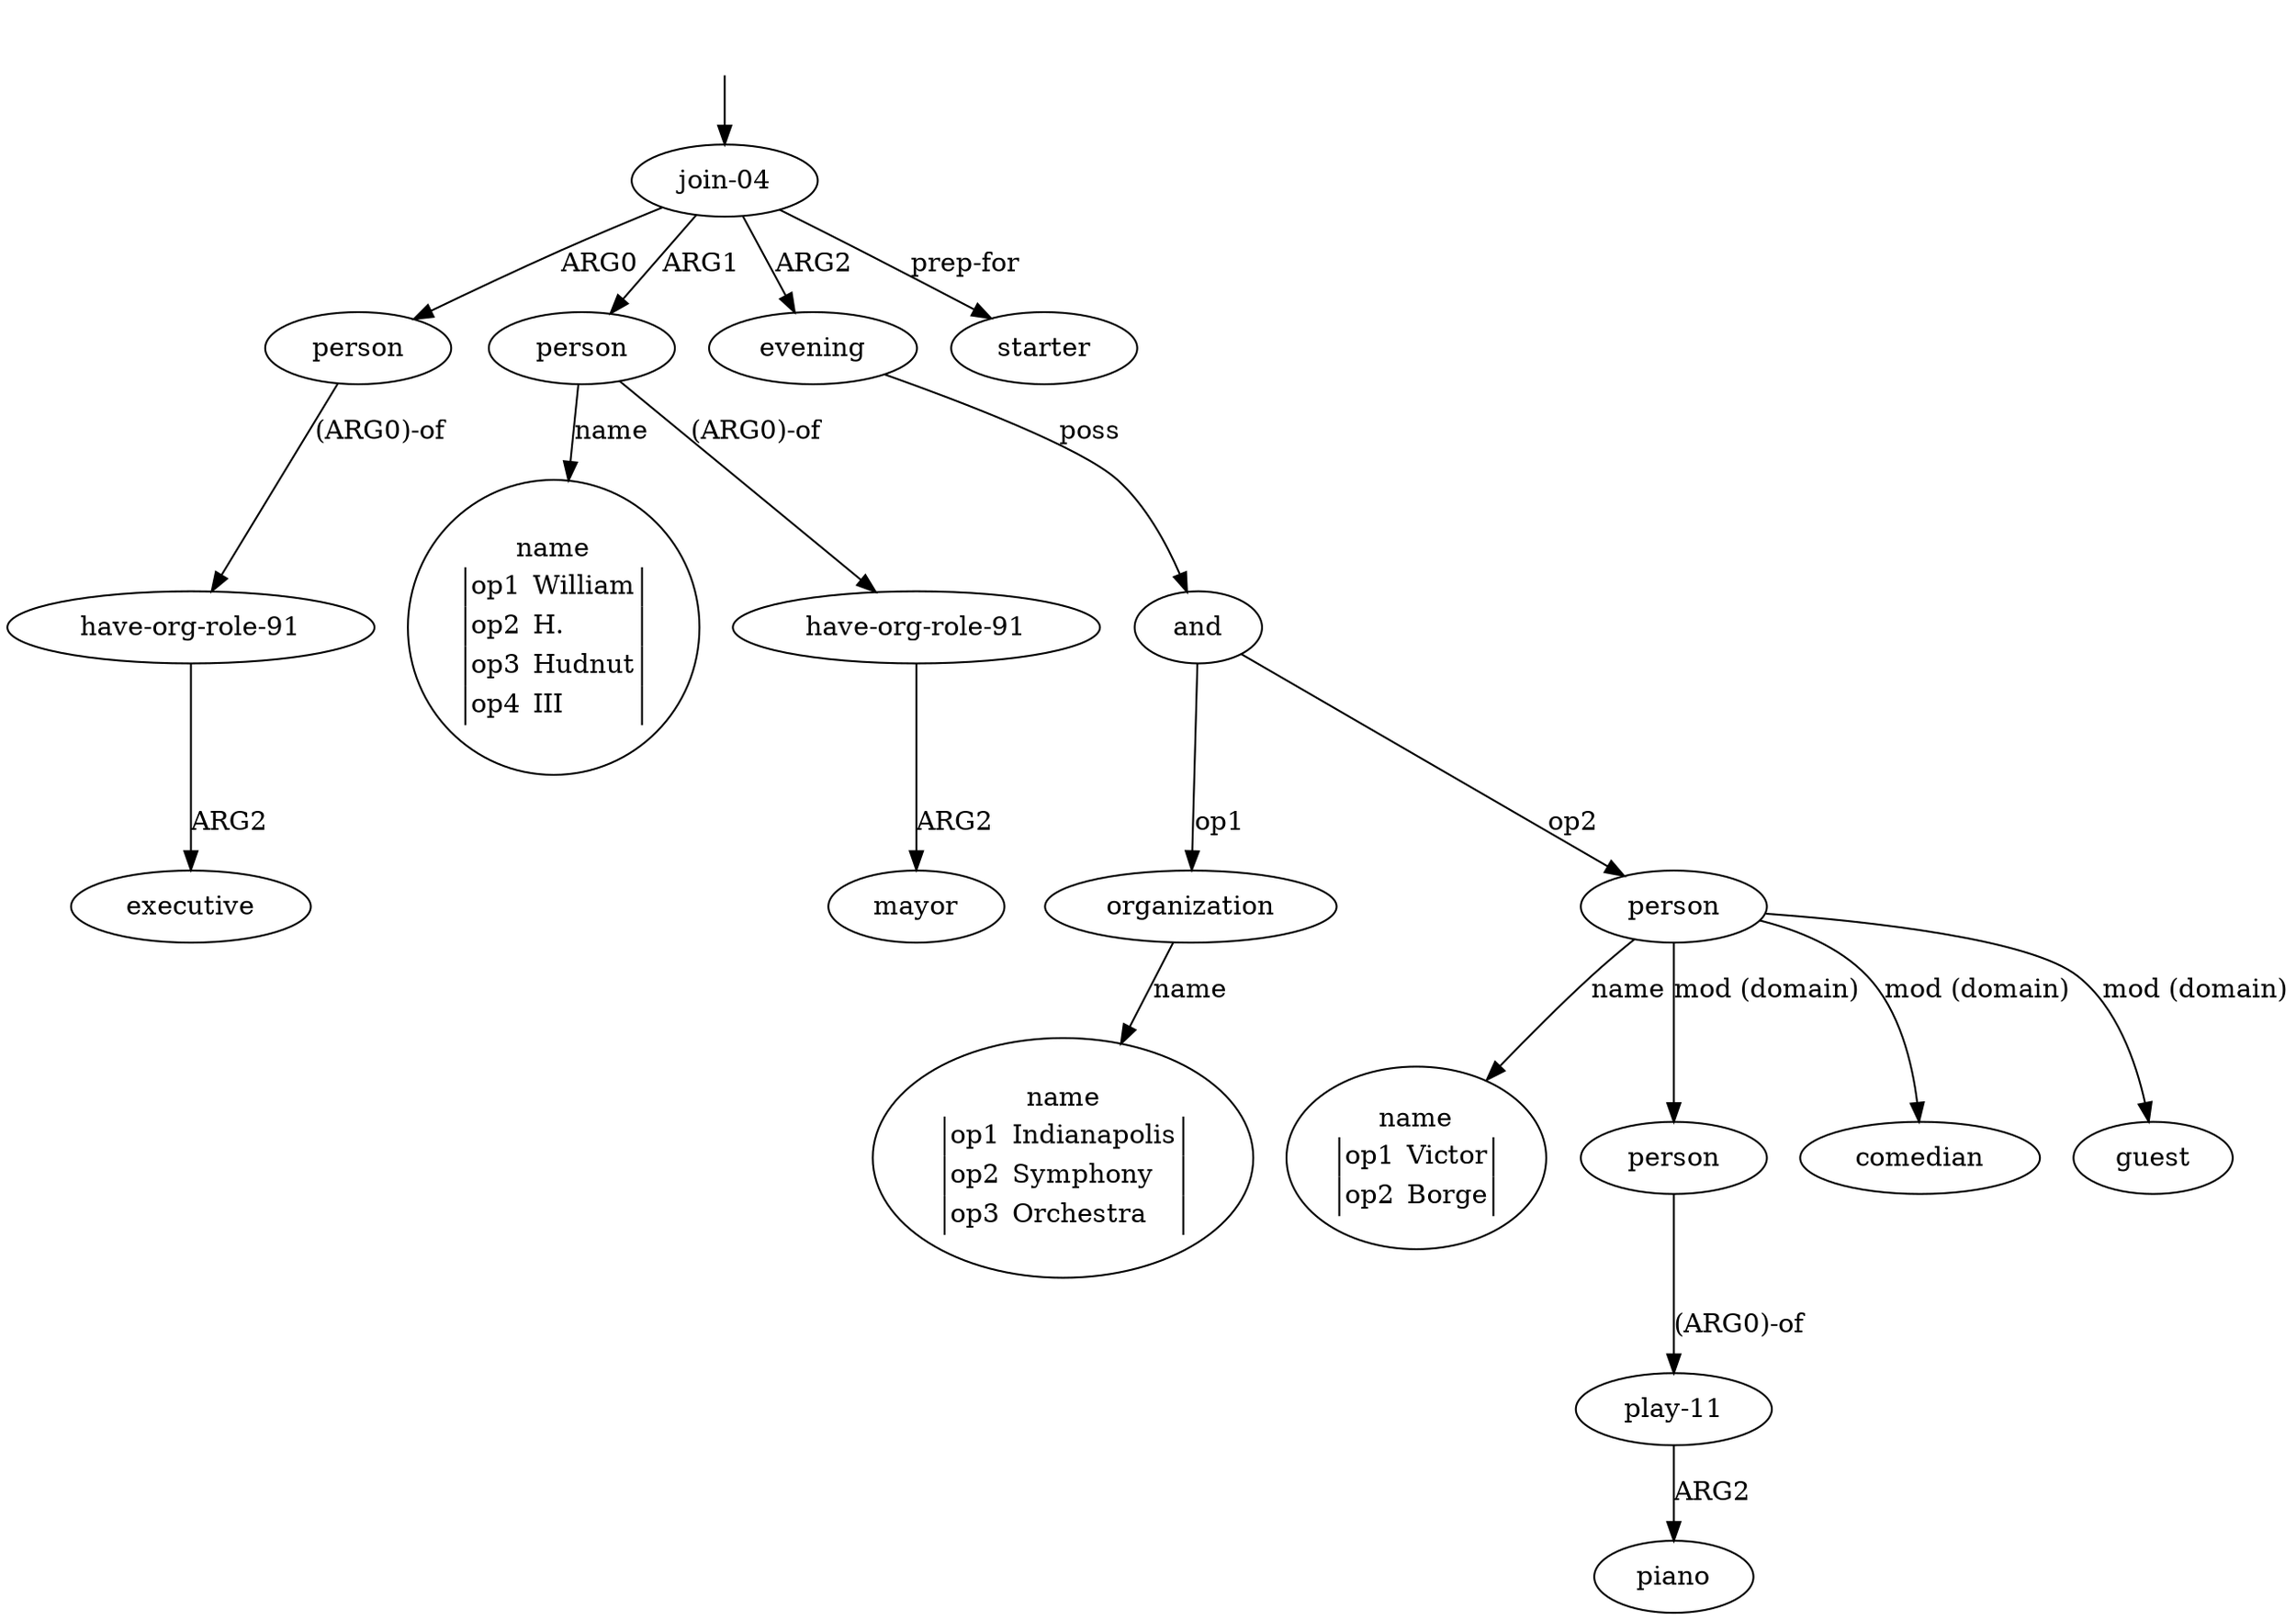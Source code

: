 digraph "20010007" {
  top [ style=invis ];
  top -> 0;
  0 [ label=<<table align="center" border="0" cellspacing="0"><tr><td colspan="2">join-04</td></tr></table>> ];
  1 [ label=<<table align="center" border="0" cellspacing="0"><tr><td colspan="2">person</td></tr></table>> ];
  2 [ label=<<table align="center" border="0" cellspacing="0"><tr><td colspan="2">have-org-role-91</td></tr></table>> ];
  3 [ label=<<table align="center" border="0" cellspacing="0"><tr><td colspan="2">executive</td></tr></table>> ];
  4 [ label=<<table align="center" border="0" cellspacing="0"><tr><td colspan="2">person</td></tr></table>> ];
  5 [ label=<<table align="center" border="0" cellspacing="0"><tr><td colspan="2">name</td></tr><tr><td sides="l" border="1" align="left">op1</td><td sides="r" border="1" align="left">William</td></tr><tr><td sides="l" border="1" align="left">op2</td><td sides="r" border="1" align="left">H.</td></tr><tr><td sides="l" border="1" align="left">op3</td><td sides="r" border="1" align="left">Hudnut</td></tr><tr><td sides="l" border="1" align="left">op4</td><td sides="r" border="1" align="left">III</td></tr></table>> ];
  6 [ label=<<table align="center" border="0" cellspacing="0"><tr><td colspan="2">have-org-role-91</td></tr></table>> ];
  7 [ label=<<table align="center" border="0" cellspacing="0"><tr><td colspan="2">mayor</td></tr></table>> ];
  8 [ label=<<table align="center" border="0" cellspacing="0"><tr><td colspan="2">evening</td></tr></table>> ];
  9 [ label=<<table align="center" border="0" cellspacing="0"><tr><td colspan="2">and</td></tr></table>> ];
  10 [ label=<<table align="center" border="0" cellspacing="0"><tr><td colspan="2">organization</td></tr></table>> ];
  11 [ label=<<table align="center" border="0" cellspacing="0"><tr><td colspan="2">name</td></tr><tr><td sides="l" border="1" align="left">op1</td><td sides="r" border="1" align="left">Indianapolis</td></tr><tr><td sides="l" border="1" align="left">op2</td><td sides="r" border="1" align="left">Symphony</td></tr><tr><td sides="l" border="1" align="left">op3</td><td sides="r" border="1" align="left">Orchestra</td></tr></table>> ];
  12 [ label=<<table align="center" border="0" cellspacing="0"><tr><td colspan="2">person</td></tr></table>> ];
  13 [ label=<<table align="center" border="0" cellspacing="0"><tr><td colspan="2">name</td></tr><tr><td sides="l" border="1" align="left">op1</td><td sides="r" border="1" align="left">Victor</td></tr><tr><td sides="l" border="1" align="left">op2</td><td sides="r" border="1" align="left">Borge</td></tr></table>> ];
  14 [ label=<<table align="center" border="0" cellspacing="0"><tr><td colspan="2">person</td></tr></table>> ];
  15 [ label=<<table align="center" border="0" cellspacing="0"><tr><td colspan="2">play-11</td></tr></table>> ];
  16 [ label=<<table align="center" border="0" cellspacing="0"><tr><td colspan="2">piano</td></tr></table>> ];
  17 [ label=<<table align="center" border="0" cellspacing="0"><tr><td colspan="2">comedian</td></tr></table>> ];
  18 [ label=<<table align="center" border="0" cellspacing="0"><tr><td colspan="2">guest</td></tr></table>> ];
  19 [ label=<<table align="center" border="0" cellspacing="0"><tr><td colspan="2">starter</td></tr></table>> ];
  2 -> 3 [ label="ARG2" ];
  4 -> 6 [ label="(ARG0)-of" ];
  1 -> 2 [ label="(ARG0)-of" ];
  0 -> 19 [ label="prep-for" ];
  0 -> 8 [ label="ARG2" ];
  4 -> 5 [ label="name" ];
  14 -> 15 [ label="(ARG0)-of" ];
  12 -> 18 [ label="mod (domain)" ];
  8 -> 9 [ label="poss" ];
  9 -> 10 [ label="op1" ];
  6 -> 7 [ label="ARG2" ];
  10 -> 11 [ label="name" ];
  0 -> 4 [ label="ARG1" ];
  12 -> 13 [ label="name" ];
  0 -> 1 [ label="ARG0" ];
  12 -> 14 [ label="mod (domain)" ];
  12 -> 17 [ label="mod (domain)" ];
  15 -> 16 [ label="ARG2" ];
  9 -> 12 [ label="op2" ];
}

